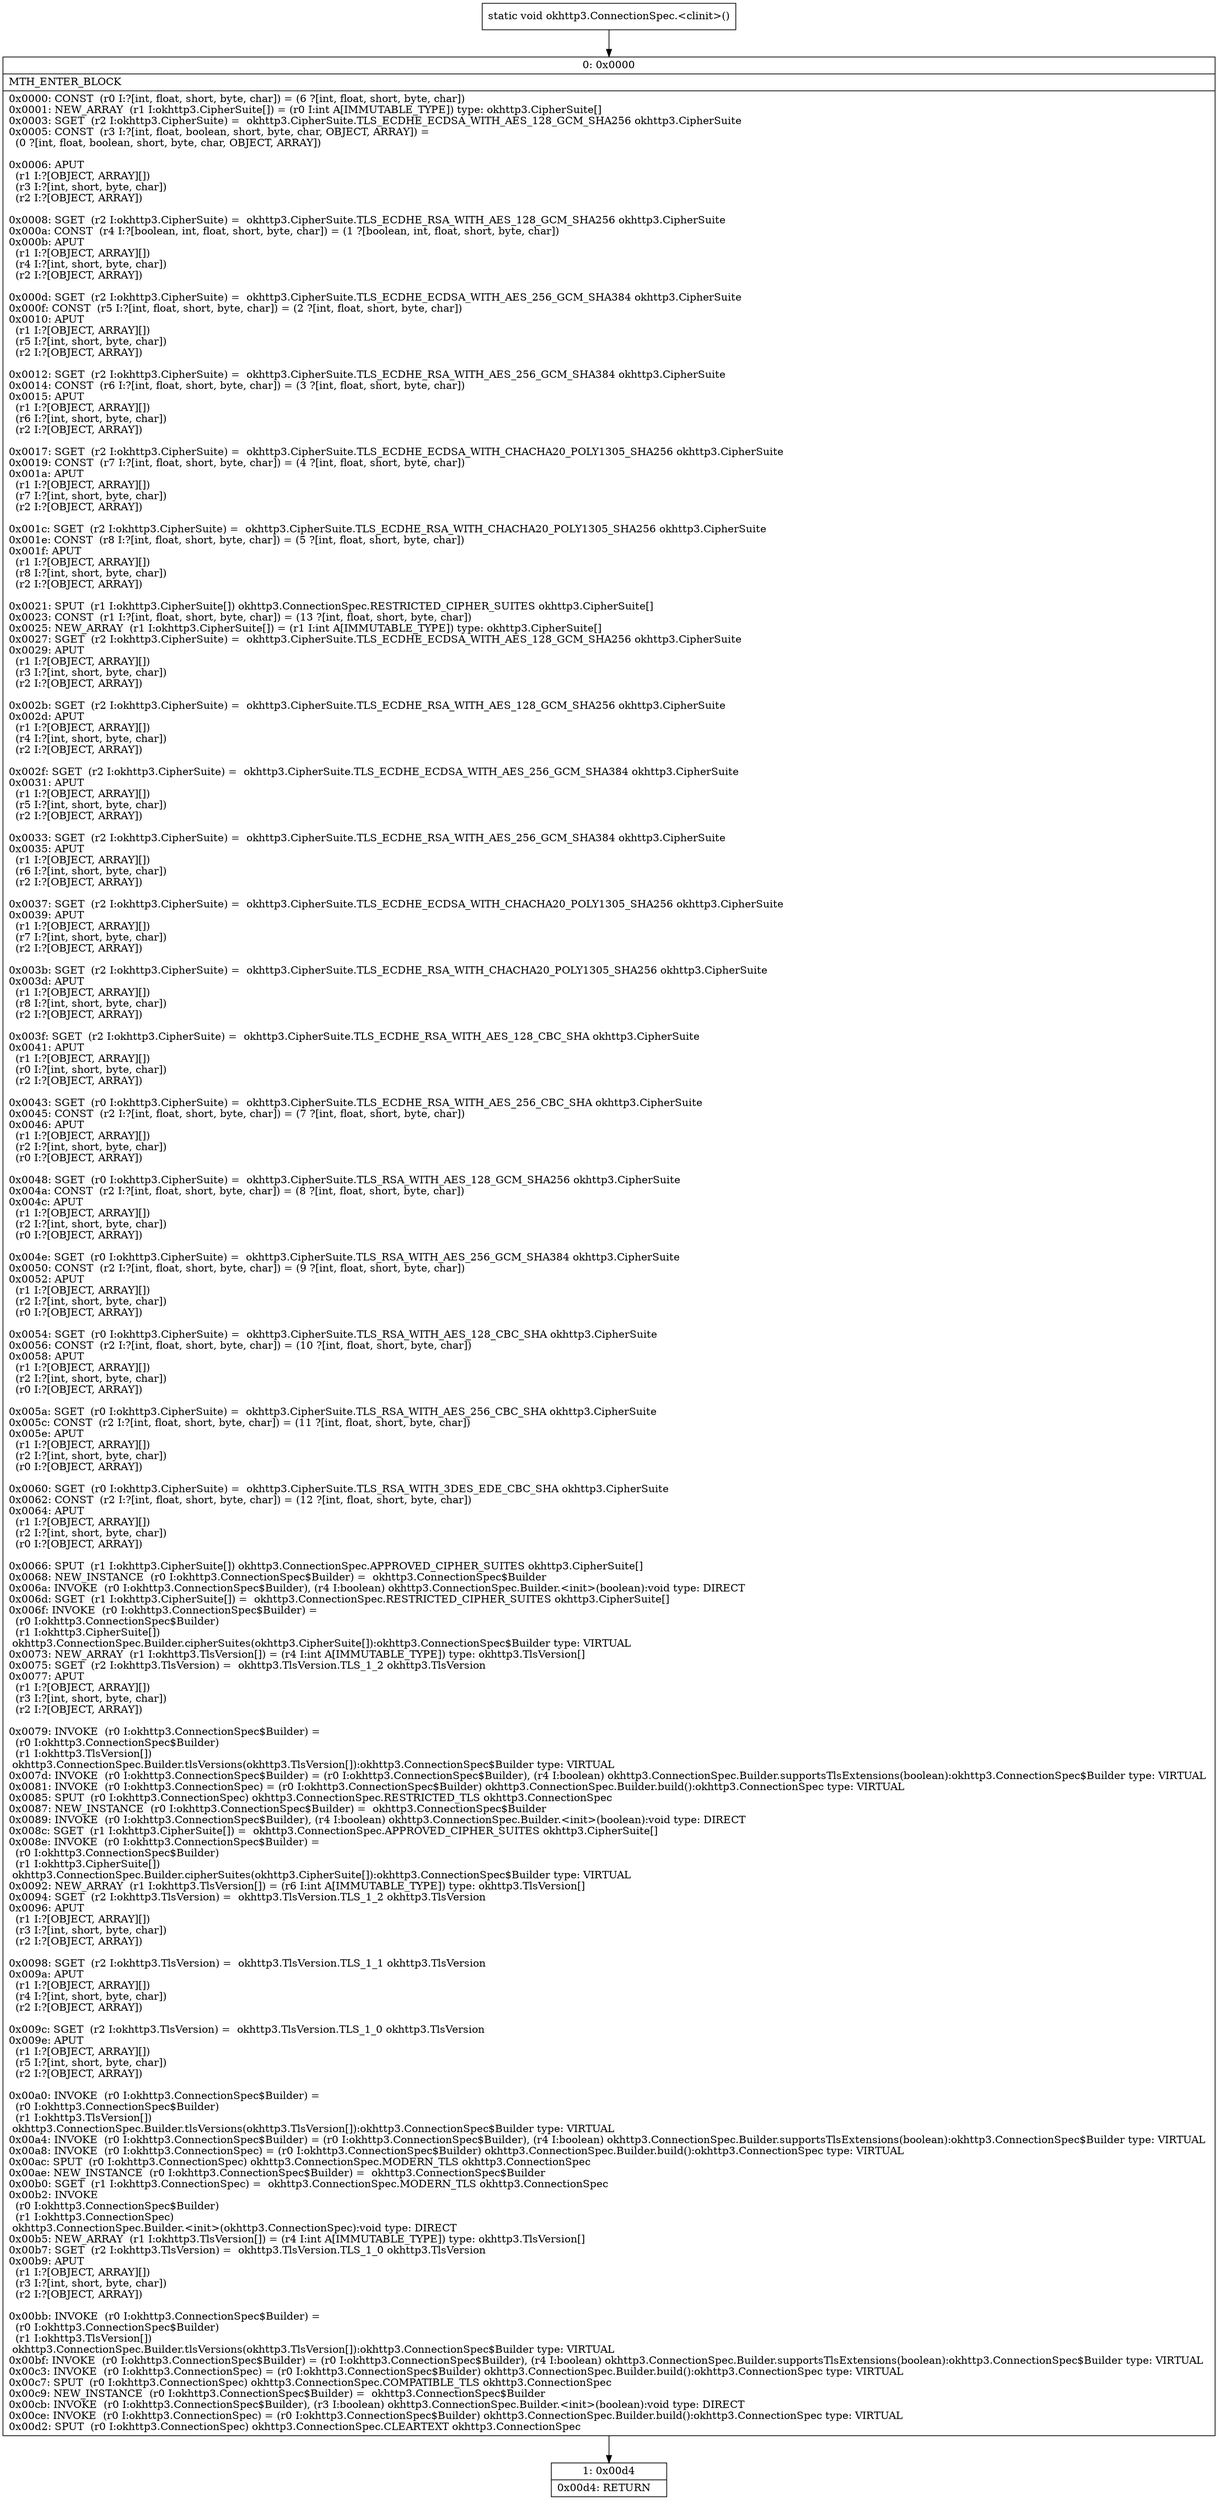 digraph "CFG forokhttp3.ConnectionSpec.\<clinit\>()V" {
Node_0 [shape=record,label="{0\:\ 0x0000|MTH_ENTER_BLOCK\l|0x0000: CONST  (r0 I:?[int, float, short, byte, char]) = (6 ?[int, float, short, byte, char]) \l0x0001: NEW_ARRAY  (r1 I:okhttp3.CipherSuite[]) = (r0 I:int A[IMMUTABLE_TYPE]) type: okhttp3.CipherSuite[] \l0x0003: SGET  (r2 I:okhttp3.CipherSuite) =  okhttp3.CipherSuite.TLS_ECDHE_ECDSA_WITH_AES_128_GCM_SHA256 okhttp3.CipherSuite \l0x0005: CONST  (r3 I:?[int, float, boolean, short, byte, char, OBJECT, ARRAY]) = \l  (0 ?[int, float, boolean, short, byte, char, OBJECT, ARRAY])\l \l0x0006: APUT  \l  (r1 I:?[OBJECT, ARRAY][])\l  (r3 I:?[int, short, byte, char])\l  (r2 I:?[OBJECT, ARRAY])\l \l0x0008: SGET  (r2 I:okhttp3.CipherSuite) =  okhttp3.CipherSuite.TLS_ECDHE_RSA_WITH_AES_128_GCM_SHA256 okhttp3.CipherSuite \l0x000a: CONST  (r4 I:?[boolean, int, float, short, byte, char]) = (1 ?[boolean, int, float, short, byte, char]) \l0x000b: APUT  \l  (r1 I:?[OBJECT, ARRAY][])\l  (r4 I:?[int, short, byte, char])\l  (r2 I:?[OBJECT, ARRAY])\l \l0x000d: SGET  (r2 I:okhttp3.CipherSuite) =  okhttp3.CipherSuite.TLS_ECDHE_ECDSA_WITH_AES_256_GCM_SHA384 okhttp3.CipherSuite \l0x000f: CONST  (r5 I:?[int, float, short, byte, char]) = (2 ?[int, float, short, byte, char]) \l0x0010: APUT  \l  (r1 I:?[OBJECT, ARRAY][])\l  (r5 I:?[int, short, byte, char])\l  (r2 I:?[OBJECT, ARRAY])\l \l0x0012: SGET  (r2 I:okhttp3.CipherSuite) =  okhttp3.CipherSuite.TLS_ECDHE_RSA_WITH_AES_256_GCM_SHA384 okhttp3.CipherSuite \l0x0014: CONST  (r6 I:?[int, float, short, byte, char]) = (3 ?[int, float, short, byte, char]) \l0x0015: APUT  \l  (r1 I:?[OBJECT, ARRAY][])\l  (r6 I:?[int, short, byte, char])\l  (r2 I:?[OBJECT, ARRAY])\l \l0x0017: SGET  (r2 I:okhttp3.CipherSuite) =  okhttp3.CipherSuite.TLS_ECDHE_ECDSA_WITH_CHACHA20_POLY1305_SHA256 okhttp3.CipherSuite \l0x0019: CONST  (r7 I:?[int, float, short, byte, char]) = (4 ?[int, float, short, byte, char]) \l0x001a: APUT  \l  (r1 I:?[OBJECT, ARRAY][])\l  (r7 I:?[int, short, byte, char])\l  (r2 I:?[OBJECT, ARRAY])\l \l0x001c: SGET  (r2 I:okhttp3.CipherSuite) =  okhttp3.CipherSuite.TLS_ECDHE_RSA_WITH_CHACHA20_POLY1305_SHA256 okhttp3.CipherSuite \l0x001e: CONST  (r8 I:?[int, float, short, byte, char]) = (5 ?[int, float, short, byte, char]) \l0x001f: APUT  \l  (r1 I:?[OBJECT, ARRAY][])\l  (r8 I:?[int, short, byte, char])\l  (r2 I:?[OBJECT, ARRAY])\l \l0x0021: SPUT  (r1 I:okhttp3.CipherSuite[]) okhttp3.ConnectionSpec.RESTRICTED_CIPHER_SUITES okhttp3.CipherSuite[] \l0x0023: CONST  (r1 I:?[int, float, short, byte, char]) = (13 ?[int, float, short, byte, char]) \l0x0025: NEW_ARRAY  (r1 I:okhttp3.CipherSuite[]) = (r1 I:int A[IMMUTABLE_TYPE]) type: okhttp3.CipherSuite[] \l0x0027: SGET  (r2 I:okhttp3.CipherSuite) =  okhttp3.CipherSuite.TLS_ECDHE_ECDSA_WITH_AES_128_GCM_SHA256 okhttp3.CipherSuite \l0x0029: APUT  \l  (r1 I:?[OBJECT, ARRAY][])\l  (r3 I:?[int, short, byte, char])\l  (r2 I:?[OBJECT, ARRAY])\l \l0x002b: SGET  (r2 I:okhttp3.CipherSuite) =  okhttp3.CipherSuite.TLS_ECDHE_RSA_WITH_AES_128_GCM_SHA256 okhttp3.CipherSuite \l0x002d: APUT  \l  (r1 I:?[OBJECT, ARRAY][])\l  (r4 I:?[int, short, byte, char])\l  (r2 I:?[OBJECT, ARRAY])\l \l0x002f: SGET  (r2 I:okhttp3.CipherSuite) =  okhttp3.CipherSuite.TLS_ECDHE_ECDSA_WITH_AES_256_GCM_SHA384 okhttp3.CipherSuite \l0x0031: APUT  \l  (r1 I:?[OBJECT, ARRAY][])\l  (r5 I:?[int, short, byte, char])\l  (r2 I:?[OBJECT, ARRAY])\l \l0x0033: SGET  (r2 I:okhttp3.CipherSuite) =  okhttp3.CipherSuite.TLS_ECDHE_RSA_WITH_AES_256_GCM_SHA384 okhttp3.CipherSuite \l0x0035: APUT  \l  (r1 I:?[OBJECT, ARRAY][])\l  (r6 I:?[int, short, byte, char])\l  (r2 I:?[OBJECT, ARRAY])\l \l0x0037: SGET  (r2 I:okhttp3.CipherSuite) =  okhttp3.CipherSuite.TLS_ECDHE_ECDSA_WITH_CHACHA20_POLY1305_SHA256 okhttp3.CipherSuite \l0x0039: APUT  \l  (r1 I:?[OBJECT, ARRAY][])\l  (r7 I:?[int, short, byte, char])\l  (r2 I:?[OBJECT, ARRAY])\l \l0x003b: SGET  (r2 I:okhttp3.CipherSuite) =  okhttp3.CipherSuite.TLS_ECDHE_RSA_WITH_CHACHA20_POLY1305_SHA256 okhttp3.CipherSuite \l0x003d: APUT  \l  (r1 I:?[OBJECT, ARRAY][])\l  (r8 I:?[int, short, byte, char])\l  (r2 I:?[OBJECT, ARRAY])\l \l0x003f: SGET  (r2 I:okhttp3.CipherSuite) =  okhttp3.CipherSuite.TLS_ECDHE_RSA_WITH_AES_128_CBC_SHA okhttp3.CipherSuite \l0x0041: APUT  \l  (r1 I:?[OBJECT, ARRAY][])\l  (r0 I:?[int, short, byte, char])\l  (r2 I:?[OBJECT, ARRAY])\l \l0x0043: SGET  (r0 I:okhttp3.CipherSuite) =  okhttp3.CipherSuite.TLS_ECDHE_RSA_WITH_AES_256_CBC_SHA okhttp3.CipherSuite \l0x0045: CONST  (r2 I:?[int, float, short, byte, char]) = (7 ?[int, float, short, byte, char]) \l0x0046: APUT  \l  (r1 I:?[OBJECT, ARRAY][])\l  (r2 I:?[int, short, byte, char])\l  (r0 I:?[OBJECT, ARRAY])\l \l0x0048: SGET  (r0 I:okhttp3.CipherSuite) =  okhttp3.CipherSuite.TLS_RSA_WITH_AES_128_GCM_SHA256 okhttp3.CipherSuite \l0x004a: CONST  (r2 I:?[int, float, short, byte, char]) = (8 ?[int, float, short, byte, char]) \l0x004c: APUT  \l  (r1 I:?[OBJECT, ARRAY][])\l  (r2 I:?[int, short, byte, char])\l  (r0 I:?[OBJECT, ARRAY])\l \l0x004e: SGET  (r0 I:okhttp3.CipherSuite) =  okhttp3.CipherSuite.TLS_RSA_WITH_AES_256_GCM_SHA384 okhttp3.CipherSuite \l0x0050: CONST  (r2 I:?[int, float, short, byte, char]) = (9 ?[int, float, short, byte, char]) \l0x0052: APUT  \l  (r1 I:?[OBJECT, ARRAY][])\l  (r2 I:?[int, short, byte, char])\l  (r0 I:?[OBJECT, ARRAY])\l \l0x0054: SGET  (r0 I:okhttp3.CipherSuite) =  okhttp3.CipherSuite.TLS_RSA_WITH_AES_128_CBC_SHA okhttp3.CipherSuite \l0x0056: CONST  (r2 I:?[int, float, short, byte, char]) = (10 ?[int, float, short, byte, char]) \l0x0058: APUT  \l  (r1 I:?[OBJECT, ARRAY][])\l  (r2 I:?[int, short, byte, char])\l  (r0 I:?[OBJECT, ARRAY])\l \l0x005a: SGET  (r0 I:okhttp3.CipherSuite) =  okhttp3.CipherSuite.TLS_RSA_WITH_AES_256_CBC_SHA okhttp3.CipherSuite \l0x005c: CONST  (r2 I:?[int, float, short, byte, char]) = (11 ?[int, float, short, byte, char]) \l0x005e: APUT  \l  (r1 I:?[OBJECT, ARRAY][])\l  (r2 I:?[int, short, byte, char])\l  (r0 I:?[OBJECT, ARRAY])\l \l0x0060: SGET  (r0 I:okhttp3.CipherSuite) =  okhttp3.CipherSuite.TLS_RSA_WITH_3DES_EDE_CBC_SHA okhttp3.CipherSuite \l0x0062: CONST  (r2 I:?[int, float, short, byte, char]) = (12 ?[int, float, short, byte, char]) \l0x0064: APUT  \l  (r1 I:?[OBJECT, ARRAY][])\l  (r2 I:?[int, short, byte, char])\l  (r0 I:?[OBJECT, ARRAY])\l \l0x0066: SPUT  (r1 I:okhttp3.CipherSuite[]) okhttp3.ConnectionSpec.APPROVED_CIPHER_SUITES okhttp3.CipherSuite[] \l0x0068: NEW_INSTANCE  (r0 I:okhttp3.ConnectionSpec$Builder) =  okhttp3.ConnectionSpec$Builder \l0x006a: INVOKE  (r0 I:okhttp3.ConnectionSpec$Builder), (r4 I:boolean) okhttp3.ConnectionSpec.Builder.\<init\>(boolean):void type: DIRECT \l0x006d: SGET  (r1 I:okhttp3.CipherSuite[]) =  okhttp3.ConnectionSpec.RESTRICTED_CIPHER_SUITES okhttp3.CipherSuite[] \l0x006f: INVOKE  (r0 I:okhttp3.ConnectionSpec$Builder) = \l  (r0 I:okhttp3.ConnectionSpec$Builder)\l  (r1 I:okhttp3.CipherSuite[])\l okhttp3.ConnectionSpec.Builder.cipherSuites(okhttp3.CipherSuite[]):okhttp3.ConnectionSpec$Builder type: VIRTUAL \l0x0073: NEW_ARRAY  (r1 I:okhttp3.TlsVersion[]) = (r4 I:int A[IMMUTABLE_TYPE]) type: okhttp3.TlsVersion[] \l0x0075: SGET  (r2 I:okhttp3.TlsVersion) =  okhttp3.TlsVersion.TLS_1_2 okhttp3.TlsVersion \l0x0077: APUT  \l  (r1 I:?[OBJECT, ARRAY][])\l  (r3 I:?[int, short, byte, char])\l  (r2 I:?[OBJECT, ARRAY])\l \l0x0079: INVOKE  (r0 I:okhttp3.ConnectionSpec$Builder) = \l  (r0 I:okhttp3.ConnectionSpec$Builder)\l  (r1 I:okhttp3.TlsVersion[])\l okhttp3.ConnectionSpec.Builder.tlsVersions(okhttp3.TlsVersion[]):okhttp3.ConnectionSpec$Builder type: VIRTUAL \l0x007d: INVOKE  (r0 I:okhttp3.ConnectionSpec$Builder) = (r0 I:okhttp3.ConnectionSpec$Builder), (r4 I:boolean) okhttp3.ConnectionSpec.Builder.supportsTlsExtensions(boolean):okhttp3.ConnectionSpec$Builder type: VIRTUAL \l0x0081: INVOKE  (r0 I:okhttp3.ConnectionSpec) = (r0 I:okhttp3.ConnectionSpec$Builder) okhttp3.ConnectionSpec.Builder.build():okhttp3.ConnectionSpec type: VIRTUAL \l0x0085: SPUT  (r0 I:okhttp3.ConnectionSpec) okhttp3.ConnectionSpec.RESTRICTED_TLS okhttp3.ConnectionSpec \l0x0087: NEW_INSTANCE  (r0 I:okhttp3.ConnectionSpec$Builder) =  okhttp3.ConnectionSpec$Builder \l0x0089: INVOKE  (r0 I:okhttp3.ConnectionSpec$Builder), (r4 I:boolean) okhttp3.ConnectionSpec.Builder.\<init\>(boolean):void type: DIRECT \l0x008c: SGET  (r1 I:okhttp3.CipherSuite[]) =  okhttp3.ConnectionSpec.APPROVED_CIPHER_SUITES okhttp3.CipherSuite[] \l0x008e: INVOKE  (r0 I:okhttp3.ConnectionSpec$Builder) = \l  (r0 I:okhttp3.ConnectionSpec$Builder)\l  (r1 I:okhttp3.CipherSuite[])\l okhttp3.ConnectionSpec.Builder.cipherSuites(okhttp3.CipherSuite[]):okhttp3.ConnectionSpec$Builder type: VIRTUAL \l0x0092: NEW_ARRAY  (r1 I:okhttp3.TlsVersion[]) = (r6 I:int A[IMMUTABLE_TYPE]) type: okhttp3.TlsVersion[] \l0x0094: SGET  (r2 I:okhttp3.TlsVersion) =  okhttp3.TlsVersion.TLS_1_2 okhttp3.TlsVersion \l0x0096: APUT  \l  (r1 I:?[OBJECT, ARRAY][])\l  (r3 I:?[int, short, byte, char])\l  (r2 I:?[OBJECT, ARRAY])\l \l0x0098: SGET  (r2 I:okhttp3.TlsVersion) =  okhttp3.TlsVersion.TLS_1_1 okhttp3.TlsVersion \l0x009a: APUT  \l  (r1 I:?[OBJECT, ARRAY][])\l  (r4 I:?[int, short, byte, char])\l  (r2 I:?[OBJECT, ARRAY])\l \l0x009c: SGET  (r2 I:okhttp3.TlsVersion) =  okhttp3.TlsVersion.TLS_1_0 okhttp3.TlsVersion \l0x009e: APUT  \l  (r1 I:?[OBJECT, ARRAY][])\l  (r5 I:?[int, short, byte, char])\l  (r2 I:?[OBJECT, ARRAY])\l \l0x00a0: INVOKE  (r0 I:okhttp3.ConnectionSpec$Builder) = \l  (r0 I:okhttp3.ConnectionSpec$Builder)\l  (r1 I:okhttp3.TlsVersion[])\l okhttp3.ConnectionSpec.Builder.tlsVersions(okhttp3.TlsVersion[]):okhttp3.ConnectionSpec$Builder type: VIRTUAL \l0x00a4: INVOKE  (r0 I:okhttp3.ConnectionSpec$Builder) = (r0 I:okhttp3.ConnectionSpec$Builder), (r4 I:boolean) okhttp3.ConnectionSpec.Builder.supportsTlsExtensions(boolean):okhttp3.ConnectionSpec$Builder type: VIRTUAL \l0x00a8: INVOKE  (r0 I:okhttp3.ConnectionSpec) = (r0 I:okhttp3.ConnectionSpec$Builder) okhttp3.ConnectionSpec.Builder.build():okhttp3.ConnectionSpec type: VIRTUAL \l0x00ac: SPUT  (r0 I:okhttp3.ConnectionSpec) okhttp3.ConnectionSpec.MODERN_TLS okhttp3.ConnectionSpec \l0x00ae: NEW_INSTANCE  (r0 I:okhttp3.ConnectionSpec$Builder) =  okhttp3.ConnectionSpec$Builder \l0x00b0: SGET  (r1 I:okhttp3.ConnectionSpec) =  okhttp3.ConnectionSpec.MODERN_TLS okhttp3.ConnectionSpec \l0x00b2: INVOKE  \l  (r0 I:okhttp3.ConnectionSpec$Builder)\l  (r1 I:okhttp3.ConnectionSpec)\l okhttp3.ConnectionSpec.Builder.\<init\>(okhttp3.ConnectionSpec):void type: DIRECT \l0x00b5: NEW_ARRAY  (r1 I:okhttp3.TlsVersion[]) = (r4 I:int A[IMMUTABLE_TYPE]) type: okhttp3.TlsVersion[] \l0x00b7: SGET  (r2 I:okhttp3.TlsVersion) =  okhttp3.TlsVersion.TLS_1_0 okhttp3.TlsVersion \l0x00b9: APUT  \l  (r1 I:?[OBJECT, ARRAY][])\l  (r3 I:?[int, short, byte, char])\l  (r2 I:?[OBJECT, ARRAY])\l \l0x00bb: INVOKE  (r0 I:okhttp3.ConnectionSpec$Builder) = \l  (r0 I:okhttp3.ConnectionSpec$Builder)\l  (r1 I:okhttp3.TlsVersion[])\l okhttp3.ConnectionSpec.Builder.tlsVersions(okhttp3.TlsVersion[]):okhttp3.ConnectionSpec$Builder type: VIRTUAL \l0x00bf: INVOKE  (r0 I:okhttp3.ConnectionSpec$Builder) = (r0 I:okhttp3.ConnectionSpec$Builder), (r4 I:boolean) okhttp3.ConnectionSpec.Builder.supportsTlsExtensions(boolean):okhttp3.ConnectionSpec$Builder type: VIRTUAL \l0x00c3: INVOKE  (r0 I:okhttp3.ConnectionSpec) = (r0 I:okhttp3.ConnectionSpec$Builder) okhttp3.ConnectionSpec.Builder.build():okhttp3.ConnectionSpec type: VIRTUAL \l0x00c7: SPUT  (r0 I:okhttp3.ConnectionSpec) okhttp3.ConnectionSpec.COMPATIBLE_TLS okhttp3.ConnectionSpec \l0x00c9: NEW_INSTANCE  (r0 I:okhttp3.ConnectionSpec$Builder) =  okhttp3.ConnectionSpec$Builder \l0x00cb: INVOKE  (r0 I:okhttp3.ConnectionSpec$Builder), (r3 I:boolean) okhttp3.ConnectionSpec.Builder.\<init\>(boolean):void type: DIRECT \l0x00ce: INVOKE  (r0 I:okhttp3.ConnectionSpec) = (r0 I:okhttp3.ConnectionSpec$Builder) okhttp3.ConnectionSpec.Builder.build():okhttp3.ConnectionSpec type: VIRTUAL \l0x00d2: SPUT  (r0 I:okhttp3.ConnectionSpec) okhttp3.ConnectionSpec.CLEARTEXT okhttp3.ConnectionSpec \l}"];
Node_1 [shape=record,label="{1\:\ 0x00d4|0x00d4: RETURN   \l}"];
MethodNode[shape=record,label="{static void okhttp3.ConnectionSpec.\<clinit\>() }"];
MethodNode -> Node_0;
Node_0 -> Node_1;
}

